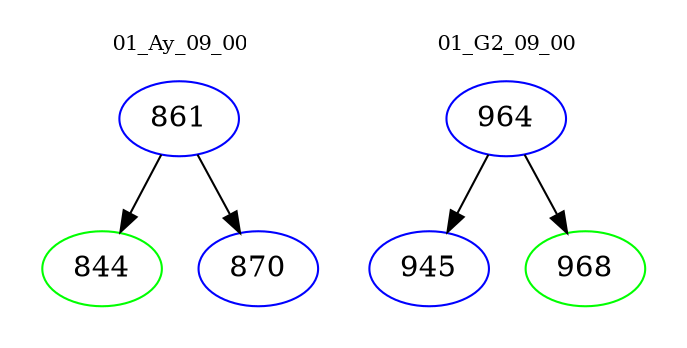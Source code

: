 digraph{
subgraph cluster_0 {
color = white
label = "01_Ay_09_00";
fontsize=10;
T0_861 [label="861", color="blue"]
T0_861 -> T0_844 [color="black"]
T0_844 [label="844", color="green"]
T0_861 -> T0_870 [color="black"]
T0_870 [label="870", color="blue"]
}
subgraph cluster_1 {
color = white
label = "01_G2_09_00";
fontsize=10;
T1_964 [label="964", color="blue"]
T1_964 -> T1_945 [color="black"]
T1_945 [label="945", color="blue"]
T1_964 -> T1_968 [color="black"]
T1_968 [label="968", color="green"]
}
}
